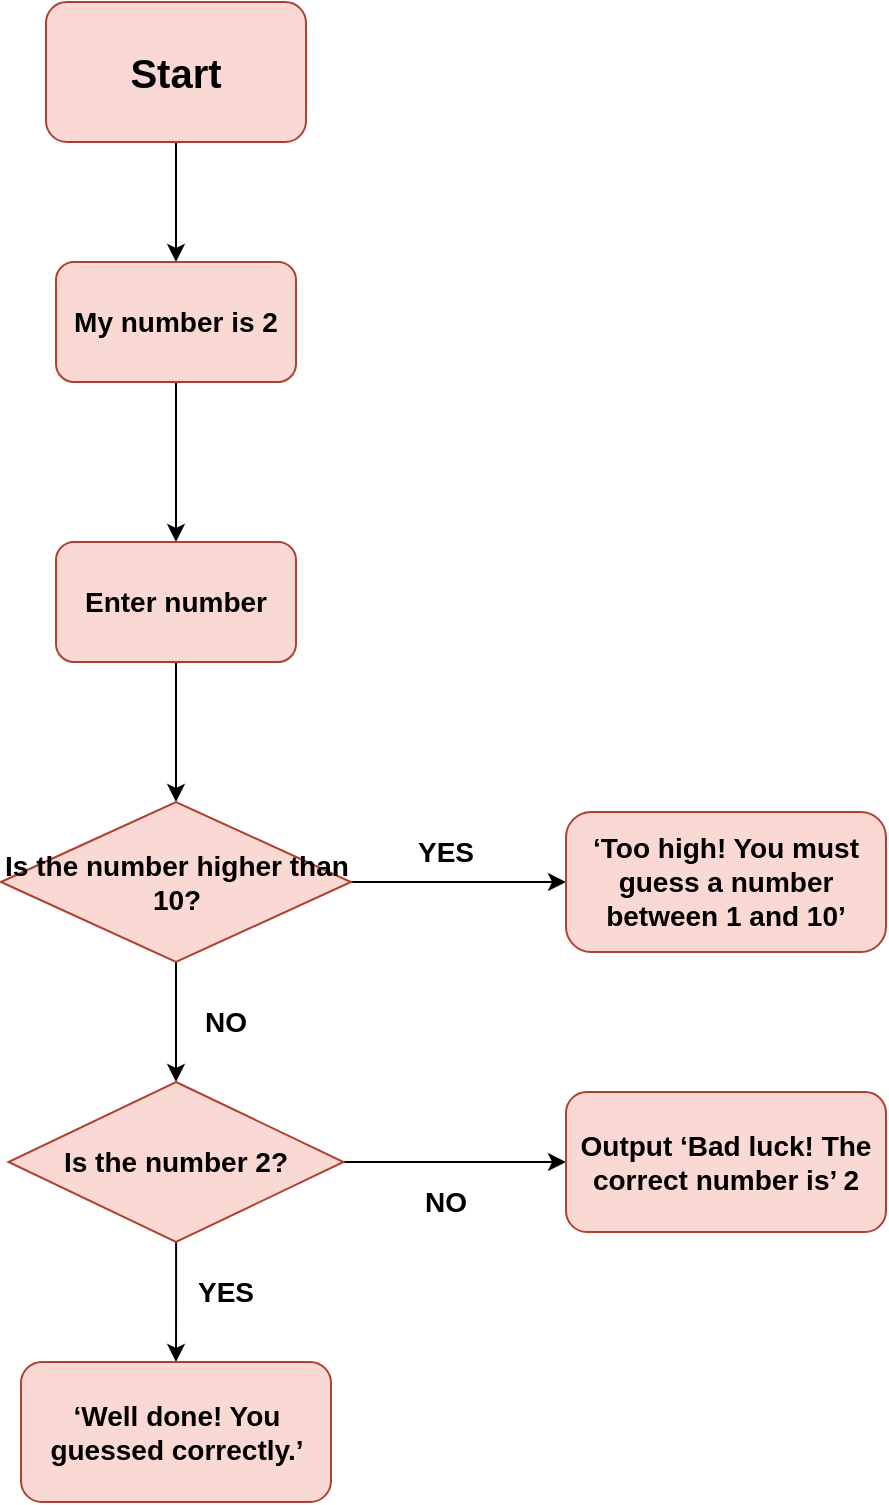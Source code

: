 <mxfile version="20.3.0" type="github">
  <diagram id="Jdv65tOk0UUm8chGYxXW" name="หน้า-1">
    <mxGraphModel dx="1137" dy="877" grid="1" gridSize="10" guides="1" tooltips="1" connect="1" arrows="1" fold="1" page="1" pageScale="1" pageWidth="827" pageHeight="1169" math="0" shadow="0">
      <root>
        <mxCell id="0" />
        <mxCell id="1" parent="0" />
        <mxCell id="Grp_tZaI9g9ipAopP8oz-4" value="" style="edgeStyle=orthogonalEdgeStyle;rounded=0;orthogonalLoop=1;jettySize=auto;html=1;fontSize=20;" edge="1" parent="1" source="Grp_tZaI9g9ipAopP8oz-2" target="Grp_tZaI9g9ipAopP8oz-3">
          <mxGeometry relative="1" as="geometry" />
        </mxCell>
        <mxCell id="Grp_tZaI9g9ipAopP8oz-2" value="&lt;b style=&quot;font-size: 20px;&quot;&gt;Start&lt;/b&gt;" style="rounded=1;whiteSpace=wrap;html=1;fillColor=#fad9d5;strokeColor=#ae4132;" vertex="1" parent="1">
          <mxGeometry x="40" y="40" width="130" height="70" as="geometry" />
        </mxCell>
        <mxCell id="Grp_tZaI9g9ipAopP8oz-6" value="" style="edgeStyle=orthogonalEdgeStyle;rounded=0;orthogonalLoop=1;jettySize=auto;html=1;fontSize=20;" edge="1" parent="1" source="Grp_tZaI9g9ipAopP8oz-3" target="Grp_tZaI9g9ipAopP8oz-5">
          <mxGeometry relative="1" as="geometry" />
        </mxCell>
        <mxCell id="Grp_tZaI9g9ipAopP8oz-3" value="&lt;font size=&quot;1&quot;&gt;&lt;b style=&quot;font-size: 14px;&quot;&gt;My number is 2&lt;/b&gt;&lt;/font&gt;" style="whiteSpace=wrap;html=1;fillColor=#fad9d5;strokeColor=#ae4132;rounded=1;" vertex="1" parent="1">
          <mxGeometry x="45" y="170" width="120" height="60" as="geometry" />
        </mxCell>
        <mxCell id="Grp_tZaI9g9ipAopP8oz-8" value="" style="edgeStyle=orthogonalEdgeStyle;rounded=0;orthogonalLoop=1;jettySize=auto;html=1;fontSize=20;" edge="1" parent="1" source="Grp_tZaI9g9ipAopP8oz-5" target="Grp_tZaI9g9ipAopP8oz-7">
          <mxGeometry relative="1" as="geometry" />
        </mxCell>
        <mxCell id="Grp_tZaI9g9ipAopP8oz-5" value="&lt;b style=&quot;font-size: 14px;&quot;&gt;Enter number&lt;/b&gt;" style="whiteSpace=wrap;html=1;fillColor=#fad9d5;strokeColor=#ae4132;rounded=1;" vertex="1" parent="1">
          <mxGeometry x="45" y="310" width="120" height="60" as="geometry" />
        </mxCell>
        <mxCell id="Grp_tZaI9g9ipAopP8oz-10" value="" style="edgeStyle=orthogonalEdgeStyle;rounded=0;orthogonalLoop=1;jettySize=auto;html=1;fontSize=20;" edge="1" parent="1" source="Grp_tZaI9g9ipAopP8oz-7" target="Grp_tZaI9g9ipAopP8oz-9">
          <mxGeometry relative="1" as="geometry" />
        </mxCell>
        <mxCell id="Grp_tZaI9g9ipAopP8oz-12" value="" style="edgeStyle=orthogonalEdgeStyle;rounded=0;orthogonalLoop=1;jettySize=auto;html=1;fontSize=14;" edge="1" parent="1" source="Grp_tZaI9g9ipAopP8oz-7">
          <mxGeometry relative="1" as="geometry">
            <mxPoint x="105.0" y="580" as="targetPoint" />
          </mxGeometry>
        </mxCell>
        <mxCell id="Grp_tZaI9g9ipAopP8oz-7" value="&lt;b style=&quot;font-size: 14px;&quot;&gt;Is the number higher than 10?&lt;/b&gt;" style="rhombus;whiteSpace=wrap;html=1;fillColor=#fad9d5;strokeColor=#ae4132;rounded=1;arcSize=0;" vertex="1" parent="1">
          <mxGeometry x="17.5" y="440" width="175" height="80" as="geometry" />
        </mxCell>
        <mxCell id="Grp_tZaI9g9ipAopP8oz-9" value="&lt;b style=&quot;font-size: 14px;&quot;&gt;‘Too high! You must guess a number between 1 and 10’&lt;/b&gt;" style="whiteSpace=wrap;html=1;fillColor=#fad9d5;strokeColor=#ae4132;rounded=1;arcSize=18;" vertex="1" parent="1">
          <mxGeometry x="300" y="445" width="160" height="70" as="geometry" />
        </mxCell>
        <mxCell id="Grp_tZaI9g9ipAopP8oz-15" value="" style="edgeStyle=orthogonalEdgeStyle;rounded=0;orthogonalLoop=1;jettySize=auto;html=1;fontSize=14;" edge="1" parent="1" source="Grp_tZaI9g9ipAopP8oz-13" target="Grp_tZaI9g9ipAopP8oz-14">
          <mxGeometry relative="1" as="geometry" />
        </mxCell>
        <mxCell id="Grp_tZaI9g9ipAopP8oz-17" value="" style="edgeStyle=orthogonalEdgeStyle;rounded=0;orthogonalLoop=1;jettySize=auto;html=1;fontSize=14;" edge="1" parent="1" source="Grp_tZaI9g9ipAopP8oz-13" target="Grp_tZaI9g9ipAopP8oz-16">
          <mxGeometry relative="1" as="geometry" />
        </mxCell>
        <mxCell id="Grp_tZaI9g9ipAopP8oz-13" value="&lt;b&gt;Is the number 2?&lt;/b&gt;" style="rhombus;whiteSpace=wrap;html=1;fontSize=14;fillColor=#fad9d5;strokeColor=#ae4132;" vertex="1" parent="1">
          <mxGeometry x="21.25" y="580" width="167.5" height="80" as="geometry" />
        </mxCell>
        <mxCell id="Grp_tZaI9g9ipAopP8oz-14" value="&lt;b&gt;Output ‘Bad luck! The correct number is’ 2&lt;/b&gt;" style="rounded=1;whiteSpace=wrap;html=1;fontSize=14;fillColor=#fad9d5;strokeColor=#ae4132;" vertex="1" parent="1">
          <mxGeometry x="300" y="585" width="160" height="70" as="geometry" />
        </mxCell>
        <mxCell id="Grp_tZaI9g9ipAopP8oz-16" value="&lt;b&gt;‘Well done! You guessed correctly.’&lt;/b&gt;" style="rounded=1;whiteSpace=wrap;html=1;fontSize=14;fillColor=#fad9d5;strokeColor=#ae4132;" vertex="1" parent="1">
          <mxGeometry x="27.5" y="720" width="155" height="70" as="geometry" />
        </mxCell>
        <mxCell id="Grp_tZaI9g9ipAopP8oz-18" value="&lt;b&gt;YES&lt;/b&gt;" style="text;html=1;strokeColor=none;fillColor=none;align=center;verticalAlign=middle;whiteSpace=wrap;rounded=0;fontSize=14;" vertex="1" parent="1">
          <mxGeometry x="100" y="670" width="60" height="30" as="geometry" />
        </mxCell>
        <mxCell id="Grp_tZaI9g9ipAopP8oz-19" value="&lt;b&gt;YES&lt;/b&gt;" style="text;html=1;strokeColor=none;fillColor=none;align=center;verticalAlign=middle;whiteSpace=wrap;rounded=0;fontSize=14;" vertex="1" parent="1">
          <mxGeometry x="210" y="450" width="60" height="30" as="geometry" />
        </mxCell>
        <mxCell id="Grp_tZaI9g9ipAopP8oz-20" value="&lt;b&gt;NO&lt;/b&gt;" style="text;html=1;strokeColor=none;fillColor=none;align=center;verticalAlign=middle;whiteSpace=wrap;rounded=0;fontSize=14;" vertex="1" parent="1">
          <mxGeometry x="210" y="625" width="60" height="30" as="geometry" />
        </mxCell>
        <mxCell id="Grp_tZaI9g9ipAopP8oz-23" value="&lt;b&gt;NO&lt;/b&gt;" style="text;html=1;strokeColor=none;fillColor=none;align=center;verticalAlign=middle;whiteSpace=wrap;rounded=0;fontSize=14;" vertex="1" parent="1">
          <mxGeometry x="100" y="530" width="60" height="40" as="geometry" />
        </mxCell>
      </root>
    </mxGraphModel>
  </diagram>
</mxfile>
